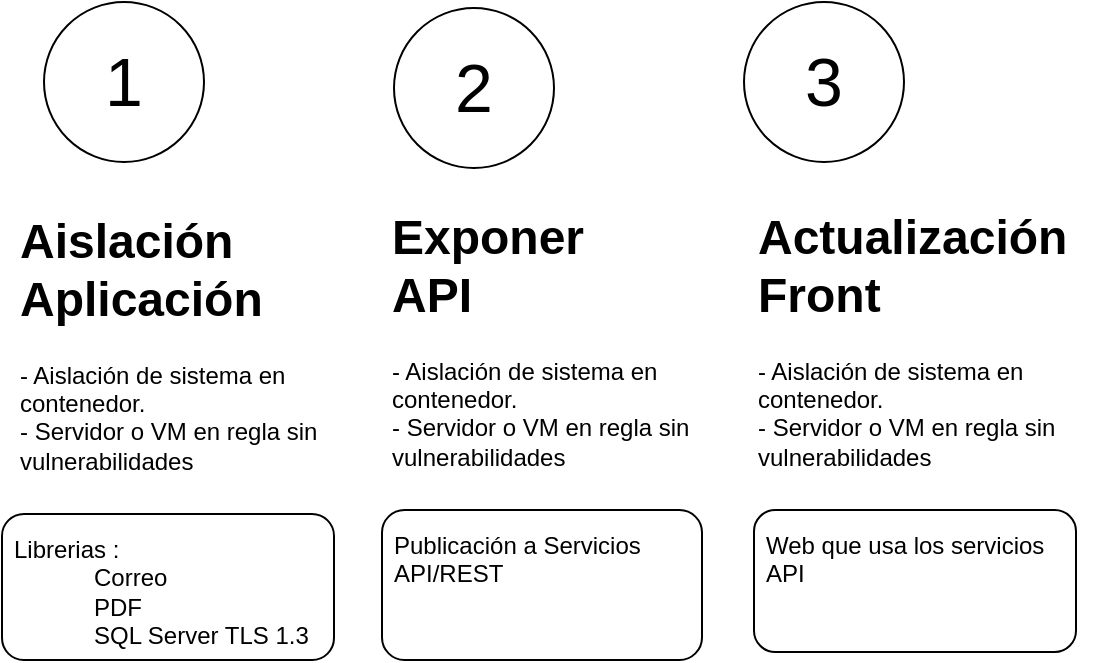 <mxfile version="24.2.8" type="gitlab">
  <diagram name="Requerimiento general" id="A9YsAqewT_fJsP3N-sSb">
    <mxGraphModel dx="1834" dy="772" grid="0" gridSize="10" guides="1" tooltips="1" connect="1" arrows="1" fold="1" page="0" pageScale="1" pageWidth="850" pageHeight="1100" math="0" shadow="0">
      <root>
        <mxCell id="0" />
        <mxCell id="1" parent="0" />
        <mxCell id="xePJMmK36LTgD4nEiuTE-2" value="&lt;h1 style=&quot;margin-top: 0px;&quot;&gt;Aislación&lt;br&gt;Aplicación&lt;/h1&gt;&lt;div&gt;- Aislación de sistema en contenedor.&lt;/div&gt;&lt;div&gt;- Servidor o VM en regla sin vulnerabilidades&lt;/div&gt;" style="text;html=1;whiteSpace=wrap;overflow=hidden;rounded=0;" vertex="1" parent="1">
          <mxGeometry x="-137" y="236" width="180" height="135" as="geometry" />
        </mxCell>
        <mxCell id="xePJMmK36LTgD4nEiuTE-4" value="&lt;h1 style=&quot;margin-top: 0px;&quot;&gt;Exponer&lt;br&gt;API&lt;/h1&gt;&lt;div&gt;- Aislación de sistema en contenedor.&lt;/div&gt;&lt;div&gt;- Servidor o VM en regla sin vulnerabilidades&lt;/div&gt;" style="text;html=1;whiteSpace=wrap;overflow=hidden;rounded=0;" vertex="1" parent="1">
          <mxGeometry x="49" y="234" width="180" height="135" as="geometry" />
        </mxCell>
        <mxCell id="xePJMmK36LTgD4nEiuTE-6" value="&lt;h1 style=&quot;margin-top: 0px;&quot;&gt;Actualización Front&lt;/h1&gt;&lt;div&gt;- Aislación de sistema en contenedor.&lt;/div&gt;&lt;div&gt;- Servidor o VM en regla sin vulnerabilidades&lt;/div&gt;" style="text;html=1;whiteSpace=wrap;overflow=hidden;rounded=0;" vertex="1" parent="1">
          <mxGeometry x="232" y="234" width="180" height="135" as="geometry" />
        </mxCell>
        <mxCell id="xePJMmK36LTgD4nEiuTE-7" value="1" style="ellipse;whiteSpace=wrap;html=1;aspect=fixed;fontSize=34;" vertex="1" parent="1">
          <mxGeometry x="-123" y="137" width="80" height="80" as="geometry" />
        </mxCell>
        <mxCell id="xePJMmK36LTgD4nEiuTE-8" value="2" style="ellipse;whiteSpace=wrap;html=1;aspect=fixed;fontSize=34;" vertex="1" parent="1">
          <mxGeometry x="52" y="140" width="80" height="80" as="geometry" />
        </mxCell>
        <mxCell id="xePJMmK36LTgD4nEiuTE-9" value="3" style="ellipse;whiteSpace=wrap;html=1;aspect=fixed;fontSize=34;" vertex="1" parent="1">
          <mxGeometry x="227" y="137" width="80" height="80" as="geometry" />
        </mxCell>
        <mxCell id="xePJMmK36LTgD4nEiuTE-11" value="Librerias :&lt;blockquote style=&quot;margin: 0 0 0 40px; border: none; padding: 0px;&quot;&gt;&lt;div&gt;Correo&lt;/div&gt;&lt;div&gt;PDF&lt;/div&gt;&lt;div&gt;&lt;span style=&quot;background-color: initial;&quot;&gt;SQL Server TLS 1.3&lt;/span&gt;&lt;/div&gt;&lt;/blockquote&gt;" style="rounded=1;whiteSpace=wrap;html=1;align=left;spacingTop=4;spacingLeft=4;verticalAlign=top;" vertex="1" parent="1">
          <mxGeometry x="-144" y="393" width="166" height="73" as="geometry" />
        </mxCell>
        <mxCell id="xePJMmK36LTgD4nEiuTE-12" value="Publicación a Servicios API/REST" style="rounded=1;whiteSpace=wrap;html=1;align=left;spacingTop=4;spacingLeft=4;verticalAlign=top;" vertex="1" parent="1">
          <mxGeometry x="46" y="391" width="160" height="75" as="geometry" />
        </mxCell>
        <mxCell id="xePJMmK36LTgD4nEiuTE-13" value="Web que usa los servicios API" style="rounded=1;whiteSpace=wrap;html=1;align=left;spacingTop=4;spacingLeft=4;verticalAlign=top;" vertex="1" parent="1">
          <mxGeometry x="232" y="391" width="161" height="71" as="geometry" />
        </mxCell>
      </root>
    </mxGraphModel>
  </diagram>
</mxfile>
